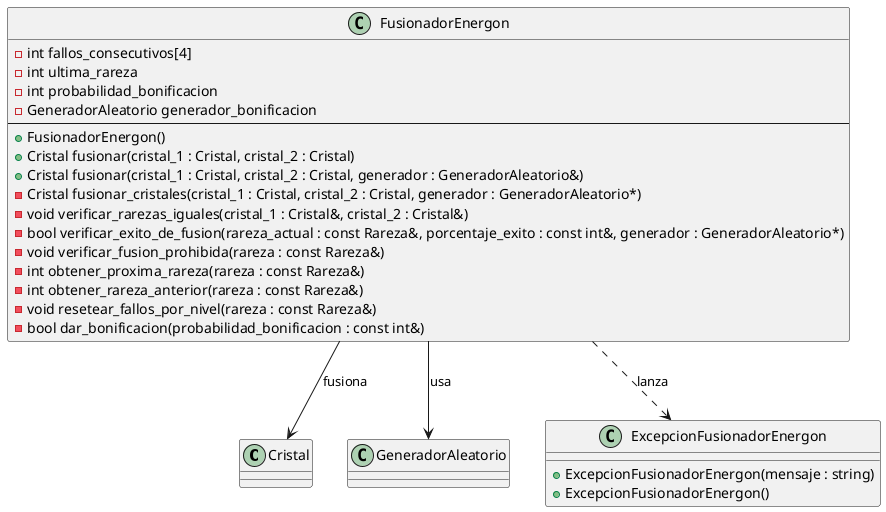 @startuml
'https://plantuml.com/class-diagram

class Cristal
class GeneradorAleatorio


class ExcepcionFusionadorEnergon {
    + ExcepcionFusionadorEnergon(mensaje : string)
    + ExcepcionFusionadorEnergon()
}

class FusionadorEnergon {
    - int fallos_consecutivos[4]
    - int ultima_rareza
    - int probabilidad_bonificacion
    - GeneradorAleatorio generador_bonificacion
    ---
    + FusionadorEnergon()
    + Cristal fusionar(cristal_1 : Cristal, cristal_2 : Cristal)
    + Cristal fusionar(cristal_1 : Cristal, cristal_2 : Cristal, generador : GeneradorAleatorio&)
    - Cristal fusionar_cristales(cristal_1 : Cristal, cristal_2 : Cristal, generador : GeneradorAleatorio*)
    - void verificar_rarezas_iguales(cristal_1 : Cristal&, cristal_2 : Cristal&)
    - bool verificar_exito_de_fusion(rareza_actual : const Rareza&, porcentaje_exito : const int&, generador : GeneradorAleatorio*)
    - void verificar_fusion_prohibida(rareza : const Rareza&)
    - int obtener_proxima_rareza(rareza : const Rareza&)
    - int obtener_rareza_anterior(rareza : const Rareza&)
    - void resetear_fallos_por_nivel(rareza : const Rareza&)
    - bool dar_bonificacion(probabilidad_bonificacion : const int&)
}
' Relaciones
FusionadorEnergon --> Cristal : "fusiona"
FusionadorEnergon --> GeneradorAleatorio : "usa"
FusionadorEnergon ..> ExcepcionFusionadorEnergon : "lanza"


@enduml